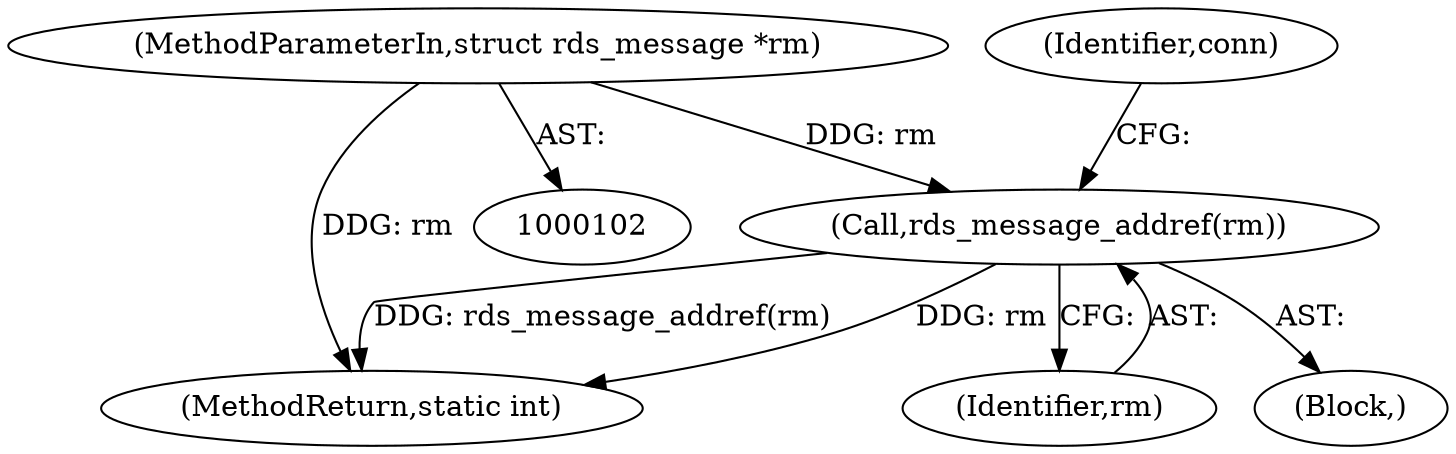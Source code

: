 digraph "0_linux_6094628bfd94323fc1cea05ec2c6affd98c18f7f_0@pointer" {
"1000104" [label="(MethodParameterIn,struct rds_message *rm)"];
"1000181" [label="(Call,rds_message_addref(rm))"];
"1000108" [label="(Block,)"];
"1000104" [label="(MethodParameterIn,struct rds_message *rm)"];
"1000181" [label="(Call,rds_message_addref(rm))"];
"1000184" [label="(Identifier,conn)"];
"1000216" [label="(MethodReturn,static int)"];
"1000182" [label="(Identifier,rm)"];
"1000104" -> "1000102"  [label="AST: "];
"1000104" -> "1000216"  [label="DDG: rm"];
"1000104" -> "1000181"  [label="DDG: rm"];
"1000181" -> "1000108"  [label="AST: "];
"1000181" -> "1000182"  [label="CFG: "];
"1000182" -> "1000181"  [label="AST: "];
"1000184" -> "1000181"  [label="CFG: "];
"1000181" -> "1000216"  [label="DDG: rds_message_addref(rm)"];
"1000181" -> "1000216"  [label="DDG: rm"];
}
